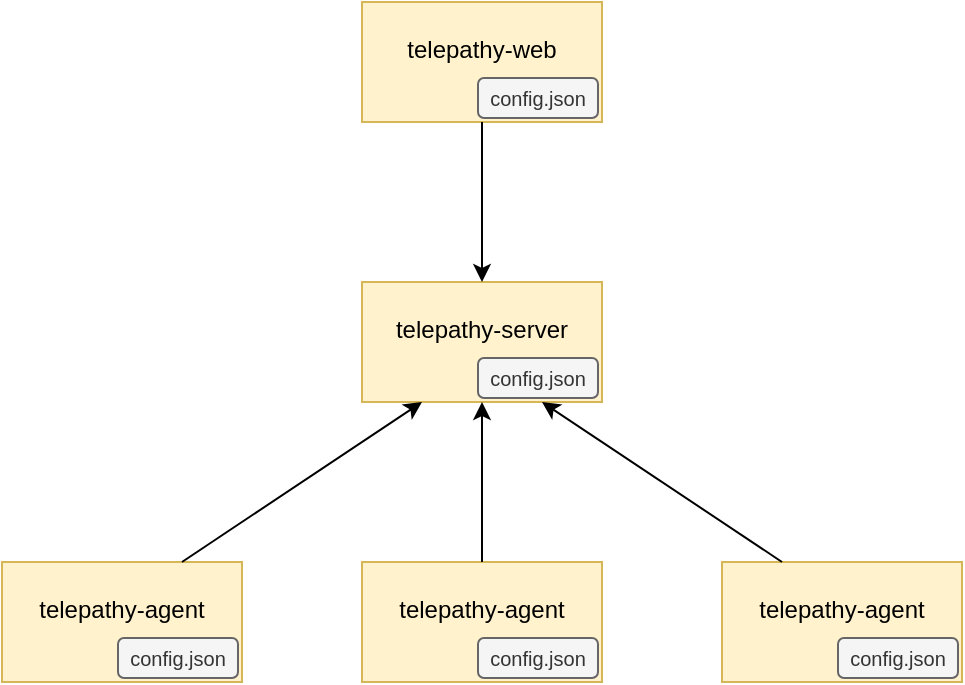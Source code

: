 <mxfile version="14.4.3" type="device"><diagram id="a4z-gnUhz4SFnTsAkQsN" name="Page-1"><mxGraphModel dx="1024" dy="592" grid="1" gridSize="10" guides="1" tooltips="1" connect="1" arrows="1" fold="1" page="1" pageScale="1" pageWidth="850" pageHeight="1100" math="0" shadow="0"><root><mxCell id="0"/><mxCell id="1" parent="0"/><mxCell id="ORW5NvQN5VS5WDT7m-VF-1" value="telepathy-server" style="rounded=0;whiteSpace=wrap;html=1;fillColor=#fff2cc;strokeColor=#d6b656;spacingBottom=12;" parent="1" vertex="1"><mxGeometry x="320" y="300" width="120" height="60" as="geometry"/></mxCell><mxCell id="ORW5NvQN5VS5WDT7m-VF-2" value="telepathy-agent" style="rounded=0;whiteSpace=wrap;html=1;fillColor=#fff2cc;strokeColor=#d6b656;spacingBottom=12;" parent="1" vertex="1"><mxGeometry x="140" y="440" width="120" height="60" as="geometry"/></mxCell><mxCell id="ORW5NvQN5VS5WDT7m-VF-3" value="telepathy-agent" style="rounded=0;whiteSpace=wrap;html=1;fillColor=#fff2cc;strokeColor=#d6b656;spacingBottom=12;" parent="1" vertex="1"><mxGeometry x="320" y="440" width="120" height="60" as="geometry"/></mxCell><mxCell id="ORW5NvQN5VS5WDT7m-VF-4" value="telepathy-agent" style="rounded=0;whiteSpace=wrap;html=1;fillColor=#fff2cc;strokeColor=#d6b656;spacingBottom=12;" parent="1" vertex="1"><mxGeometry x="500" y="440" width="120" height="60" as="geometry"/></mxCell><mxCell id="ORW5NvQN5VS5WDT7m-VF-5" value="telepathy-web" style="rounded=0;whiteSpace=wrap;html=1;fillColor=#fff2cc;strokeColor=#d6b656;spacingBottom=12;" parent="1" vertex="1"><mxGeometry x="320" y="160" width="120" height="60" as="geometry"/></mxCell><mxCell id="ORW5NvQN5VS5WDT7m-VF-6" value="" style="endArrow=classic;html=1;exitX=0.5;exitY=1;exitDx=0;exitDy=0;entryX=0.5;entryY=0;entryDx=0;entryDy=0;" parent="1" source="ORW5NvQN5VS5WDT7m-VF-5" target="ORW5NvQN5VS5WDT7m-VF-1" edge="1"><mxGeometry width="50" height="50" relative="1" as="geometry"><mxPoint x="400" y="330" as="sourcePoint"/><mxPoint x="450" y="280" as="targetPoint"/></mxGeometry></mxCell><mxCell id="ORW5NvQN5VS5WDT7m-VF-7" value="" style="endArrow=classic;html=1;exitX=0.75;exitY=0;exitDx=0;exitDy=0;entryX=0.25;entryY=1;entryDx=0;entryDy=0;" parent="1" source="ORW5NvQN5VS5WDT7m-VF-2" target="ORW5NvQN5VS5WDT7m-VF-1" edge="1"><mxGeometry width="50" height="50" relative="1" as="geometry"><mxPoint x="390" y="230" as="sourcePoint"/><mxPoint x="390" y="310" as="targetPoint"/></mxGeometry></mxCell><mxCell id="ORW5NvQN5VS5WDT7m-VF-8" value="" style="endArrow=classic;html=1;exitX=0.5;exitY=0;exitDx=0;exitDy=0;entryX=0.5;entryY=1;entryDx=0;entryDy=0;" parent="1" source="ORW5NvQN5VS5WDT7m-VF-3" target="ORW5NvQN5VS5WDT7m-VF-1" edge="1"><mxGeometry width="50" height="50" relative="1" as="geometry"><mxPoint x="240" y="450" as="sourcePoint"/><mxPoint x="360" y="370" as="targetPoint"/></mxGeometry></mxCell><mxCell id="ORW5NvQN5VS5WDT7m-VF-9" value="" style="endArrow=classic;html=1;exitX=0.25;exitY=0;exitDx=0;exitDy=0;entryX=0.75;entryY=1;entryDx=0;entryDy=0;" parent="1" source="ORW5NvQN5VS5WDT7m-VF-4" target="ORW5NvQN5VS5WDT7m-VF-1" edge="1"><mxGeometry width="50" height="50" relative="1" as="geometry"><mxPoint x="250" y="460" as="sourcePoint"/><mxPoint x="370" y="380" as="targetPoint"/></mxGeometry></mxCell><mxCell id="LWWXhCCWlPHQA2b6GaiO-3" value="config.json" style="rounded=1;whiteSpace=wrap;html=1;fillColor=#f5f5f5;strokeColor=#666666;fontColor=#333333;fontSize=10;" vertex="1" parent="1"><mxGeometry x="198" y="478" width="60" height="20" as="geometry"/></mxCell><mxCell id="LWWXhCCWlPHQA2b6GaiO-4" value="config.json" style="rounded=1;whiteSpace=wrap;html=1;fillColor=#f5f5f5;strokeColor=#666666;fontColor=#333333;fontSize=10;" vertex="1" parent="1"><mxGeometry x="378" y="478" width="60" height="20" as="geometry"/></mxCell><mxCell id="LWWXhCCWlPHQA2b6GaiO-5" value="config.json" style="rounded=1;whiteSpace=wrap;html=1;fillColor=#f5f5f5;strokeColor=#666666;fontColor=#333333;fontSize=10;" vertex="1" parent="1"><mxGeometry x="558" y="478" width="60" height="20" as="geometry"/></mxCell><mxCell id="LWWXhCCWlPHQA2b6GaiO-6" value="config.json" style="rounded=1;whiteSpace=wrap;html=1;fillColor=#f5f5f5;strokeColor=#666666;fontColor=#333333;fontSize=10;" vertex="1" parent="1"><mxGeometry x="378" y="338" width="60" height="20" as="geometry"/></mxCell><mxCell id="LWWXhCCWlPHQA2b6GaiO-7" value="config.json" style="rounded=1;whiteSpace=wrap;html=1;fillColor=#f5f5f5;strokeColor=#666666;fontColor=#333333;fontSize=10;" vertex="1" parent="1"><mxGeometry x="378" y="198" width="60" height="20" as="geometry"/></mxCell></root></mxGraphModel></diagram></mxfile>